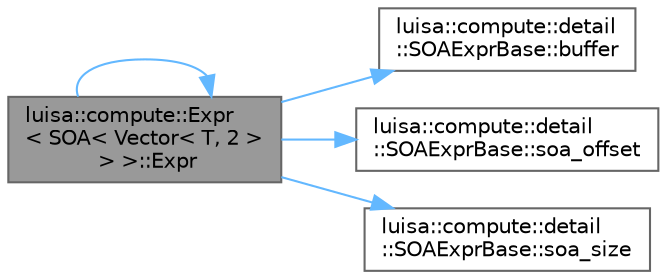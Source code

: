 digraph "luisa::compute::Expr&lt; SOA&lt; Vector&lt; T, 2 &gt; &gt; &gt;::Expr"
{
 // LATEX_PDF_SIZE
  bgcolor="transparent";
  edge [fontname=Helvetica,fontsize=10,labelfontname=Helvetica,labelfontsize=10];
  node [fontname=Helvetica,fontsize=10,shape=box,height=0.2,width=0.4];
  rankdir="LR";
  Node1 [id="Node000001",label="luisa::compute::Expr\l\< SOA\< Vector\< T, 2 \>\l \> \>::Expr",height=0.2,width=0.4,color="gray40", fillcolor="grey60", style="filled", fontcolor="black",tooltip=" "];
  Node1 -> Node2 [id="edge1_Node000001_Node000002",color="steelblue1",style="solid",tooltip=" "];
  Node2 [id="Node000002",label="luisa::compute::detail\l::SOAExprBase::buffer",height=0.2,width=0.4,color="grey40", fillcolor="white", style="filled",URL="$structluisa_1_1compute_1_1detail_1_1_s_o_a_expr_base.html#aedee84a3a9578baf6c42c1c5b05d3917",tooltip=" "];
  Node1 -> Node1 [id="edge2_Node000001_Node000001",color="steelblue1",style="solid",tooltip=" "];
  Node1 -> Node3 [id="edge3_Node000001_Node000003",color="steelblue1",style="solid",tooltip=" "];
  Node3 [id="Node000003",label="luisa::compute::detail\l::SOAExprBase::soa_offset",height=0.2,width=0.4,color="grey40", fillcolor="white", style="filled",URL="$structluisa_1_1compute_1_1detail_1_1_s_o_a_expr_base.html#a45962d724bb49b50d08768d007db4c9c",tooltip=" "];
  Node1 -> Node4 [id="edge4_Node000001_Node000004",color="steelblue1",style="solid",tooltip=" "];
  Node4 [id="Node000004",label="luisa::compute::detail\l::SOAExprBase::soa_size",height=0.2,width=0.4,color="grey40", fillcolor="white", style="filled",URL="$structluisa_1_1compute_1_1detail_1_1_s_o_a_expr_base.html#a26242c504d419fc41ddba1436b3b071e",tooltip=" "];
}
